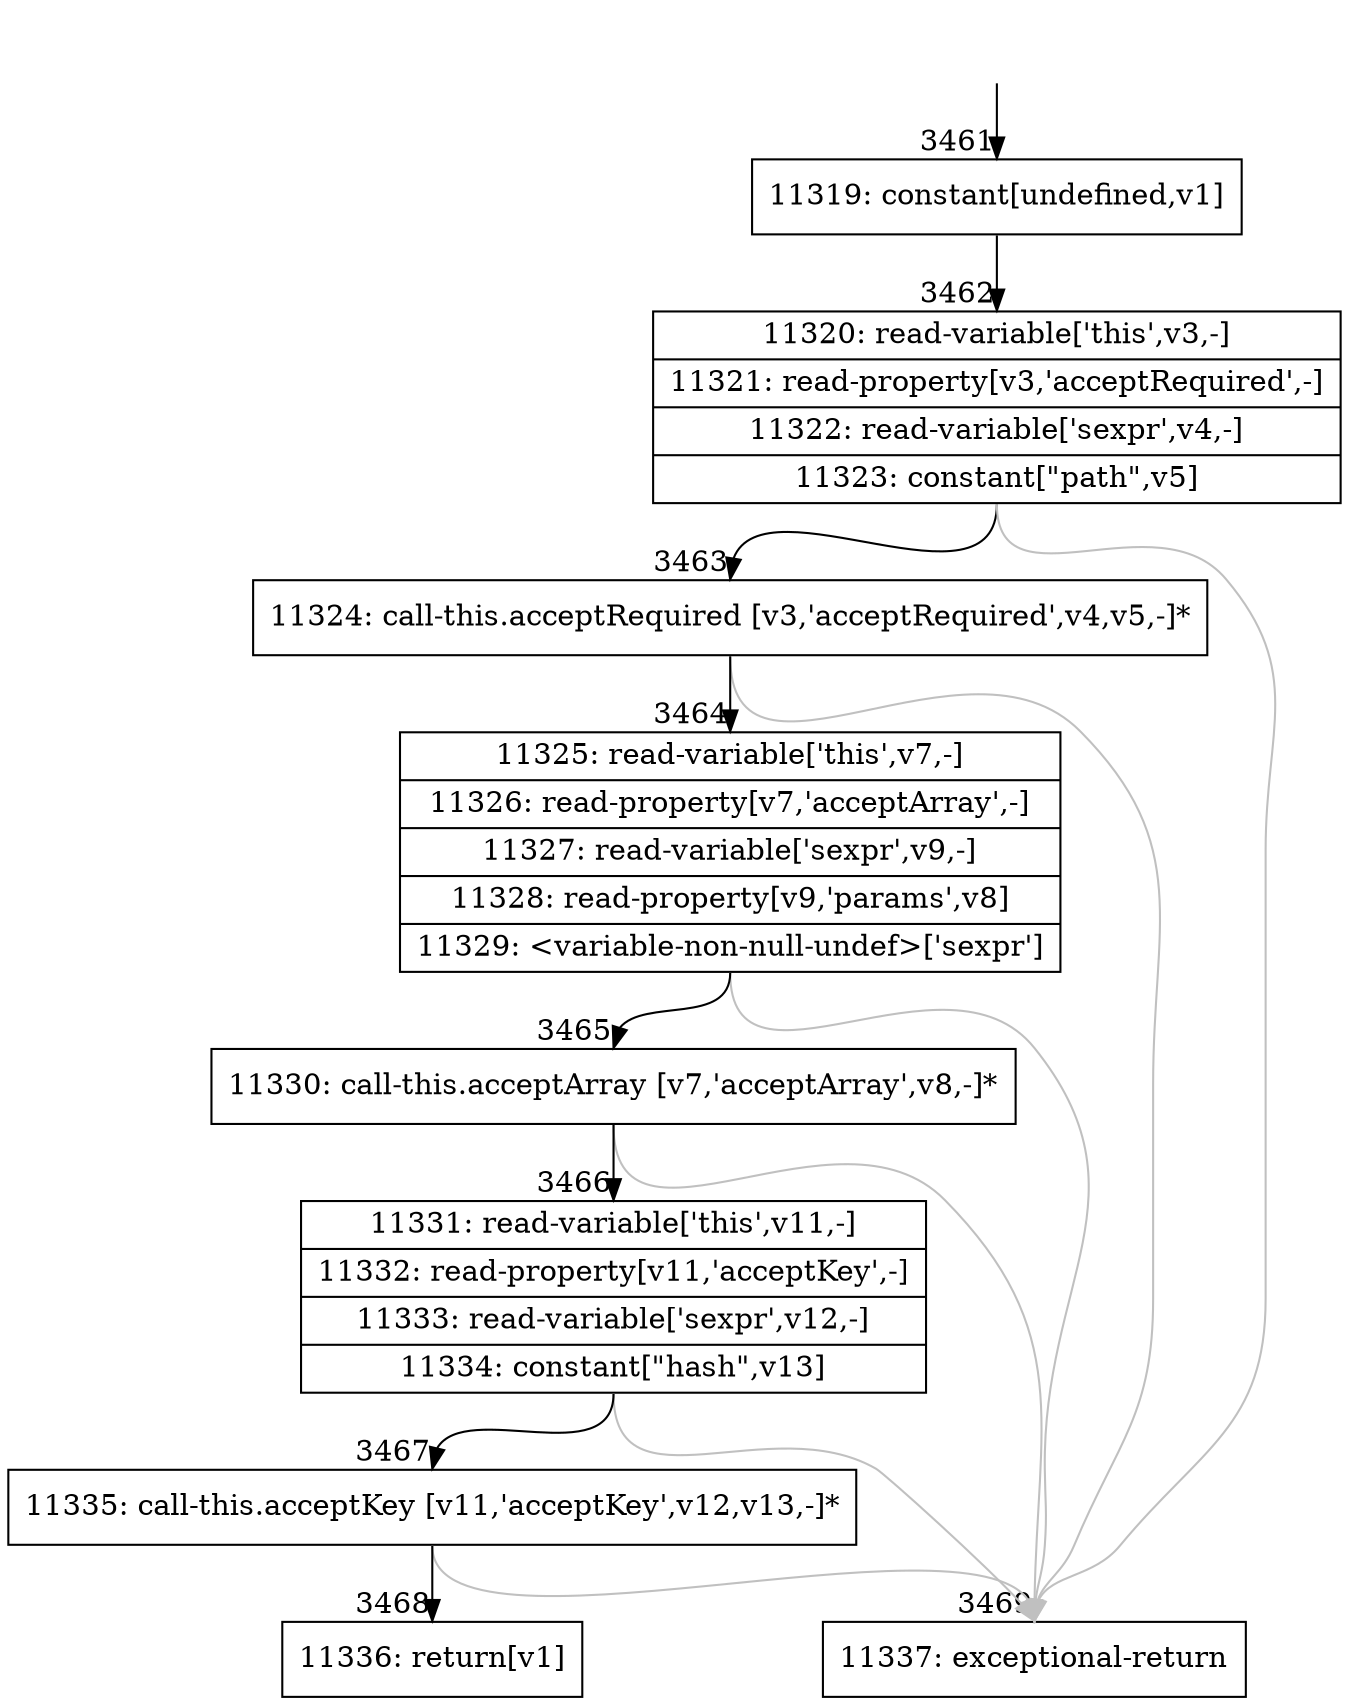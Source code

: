 digraph {
rankdir="TD"
BB_entry118[shape=none,label=""];
BB_entry118 -> BB3461 [tailport=s, headport=n, headlabel="    3461"]
BB3461 [shape=record label="{11319: constant[undefined,v1]}" ] 
BB3461 -> BB3462 [tailport=s, headport=n, headlabel="      3462"]
BB3462 [shape=record label="{11320: read-variable['this',v3,-]|11321: read-property[v3,'acceptRequired',-]|11322: read-variable['sexpr',v4,-]|11323: constant[\"path\",v5]}" ] 
BB3462 -> BB3463 [tailport=s, headport=n, headlabel="      3463"]
BB3462 -> BB3469 [tailport=s, headport=n, color=gray, headlabel="      3469"]
BB3463 [shape=record label="{11324: call-this.acceptRequired [v3,'acceptRequired',v4,v5,-]*}" ] 
BB3463 -> BB3464 [tailport=s, headport=n, headlabel="      3464"]
BB3463 -> BB3469 [tailport=s, headport=n, color=gray]
BB3464 [shape=record label="{11325: read-variable['this',v7,-]|11326: read-property[v7,'acceptArray',-]|11327: read-variable['sexpr',v9,-]|11328: read-property[v9,'params',v8]|11329: \<variable-non-null-undef\>['sexpr']}" ] 
BB3464 -> BB3465 [tailport=s, headport=n, headlabel="      3465"]
BB3464 -> BB3469 [tailport=s, headport=n, color=gray]
BB3465 [shape=record label="{11330: call-this.acceptArray [v7,'acceptArray',v8,-]*}" ] 
BB3465 -> BB3466 [tailport=s, headport=n, headlabel="      3466"]
BB3465 -> BB3469 [tailport=s, headport=n, color=gray]
BB3466 [shape=record label="{11331: read-variable['this',v11,-]|11332: read-property[v11,'acceptKey',-]|11333: read-variable['sexpr',v12,-]|11334: constant[\"hash\",v13]}" ] 
BB3466 -> BB3467 [tailport=s, headport=n, headlabel="      3467"]
BB3466 -> BB3469 [tailport=s, headport=n, color=gray]
BB3467 [shape=record label="{11335: call-this.acceptKey [v11,'acceptKey',v12,v13,-]*}" ] 
BB3467 -> BB3468 [tailport=s, headport=n, headlabel="      3468"]
BB3467 -> BB3469 [tailport=s, headport=n, color=gray]
BB3468 [shape=record label="{11336: return[v1]}" ] 
BB3469 [shape=record label="{11337: exceptional-return}" ] 
//#$~ 1540
}
